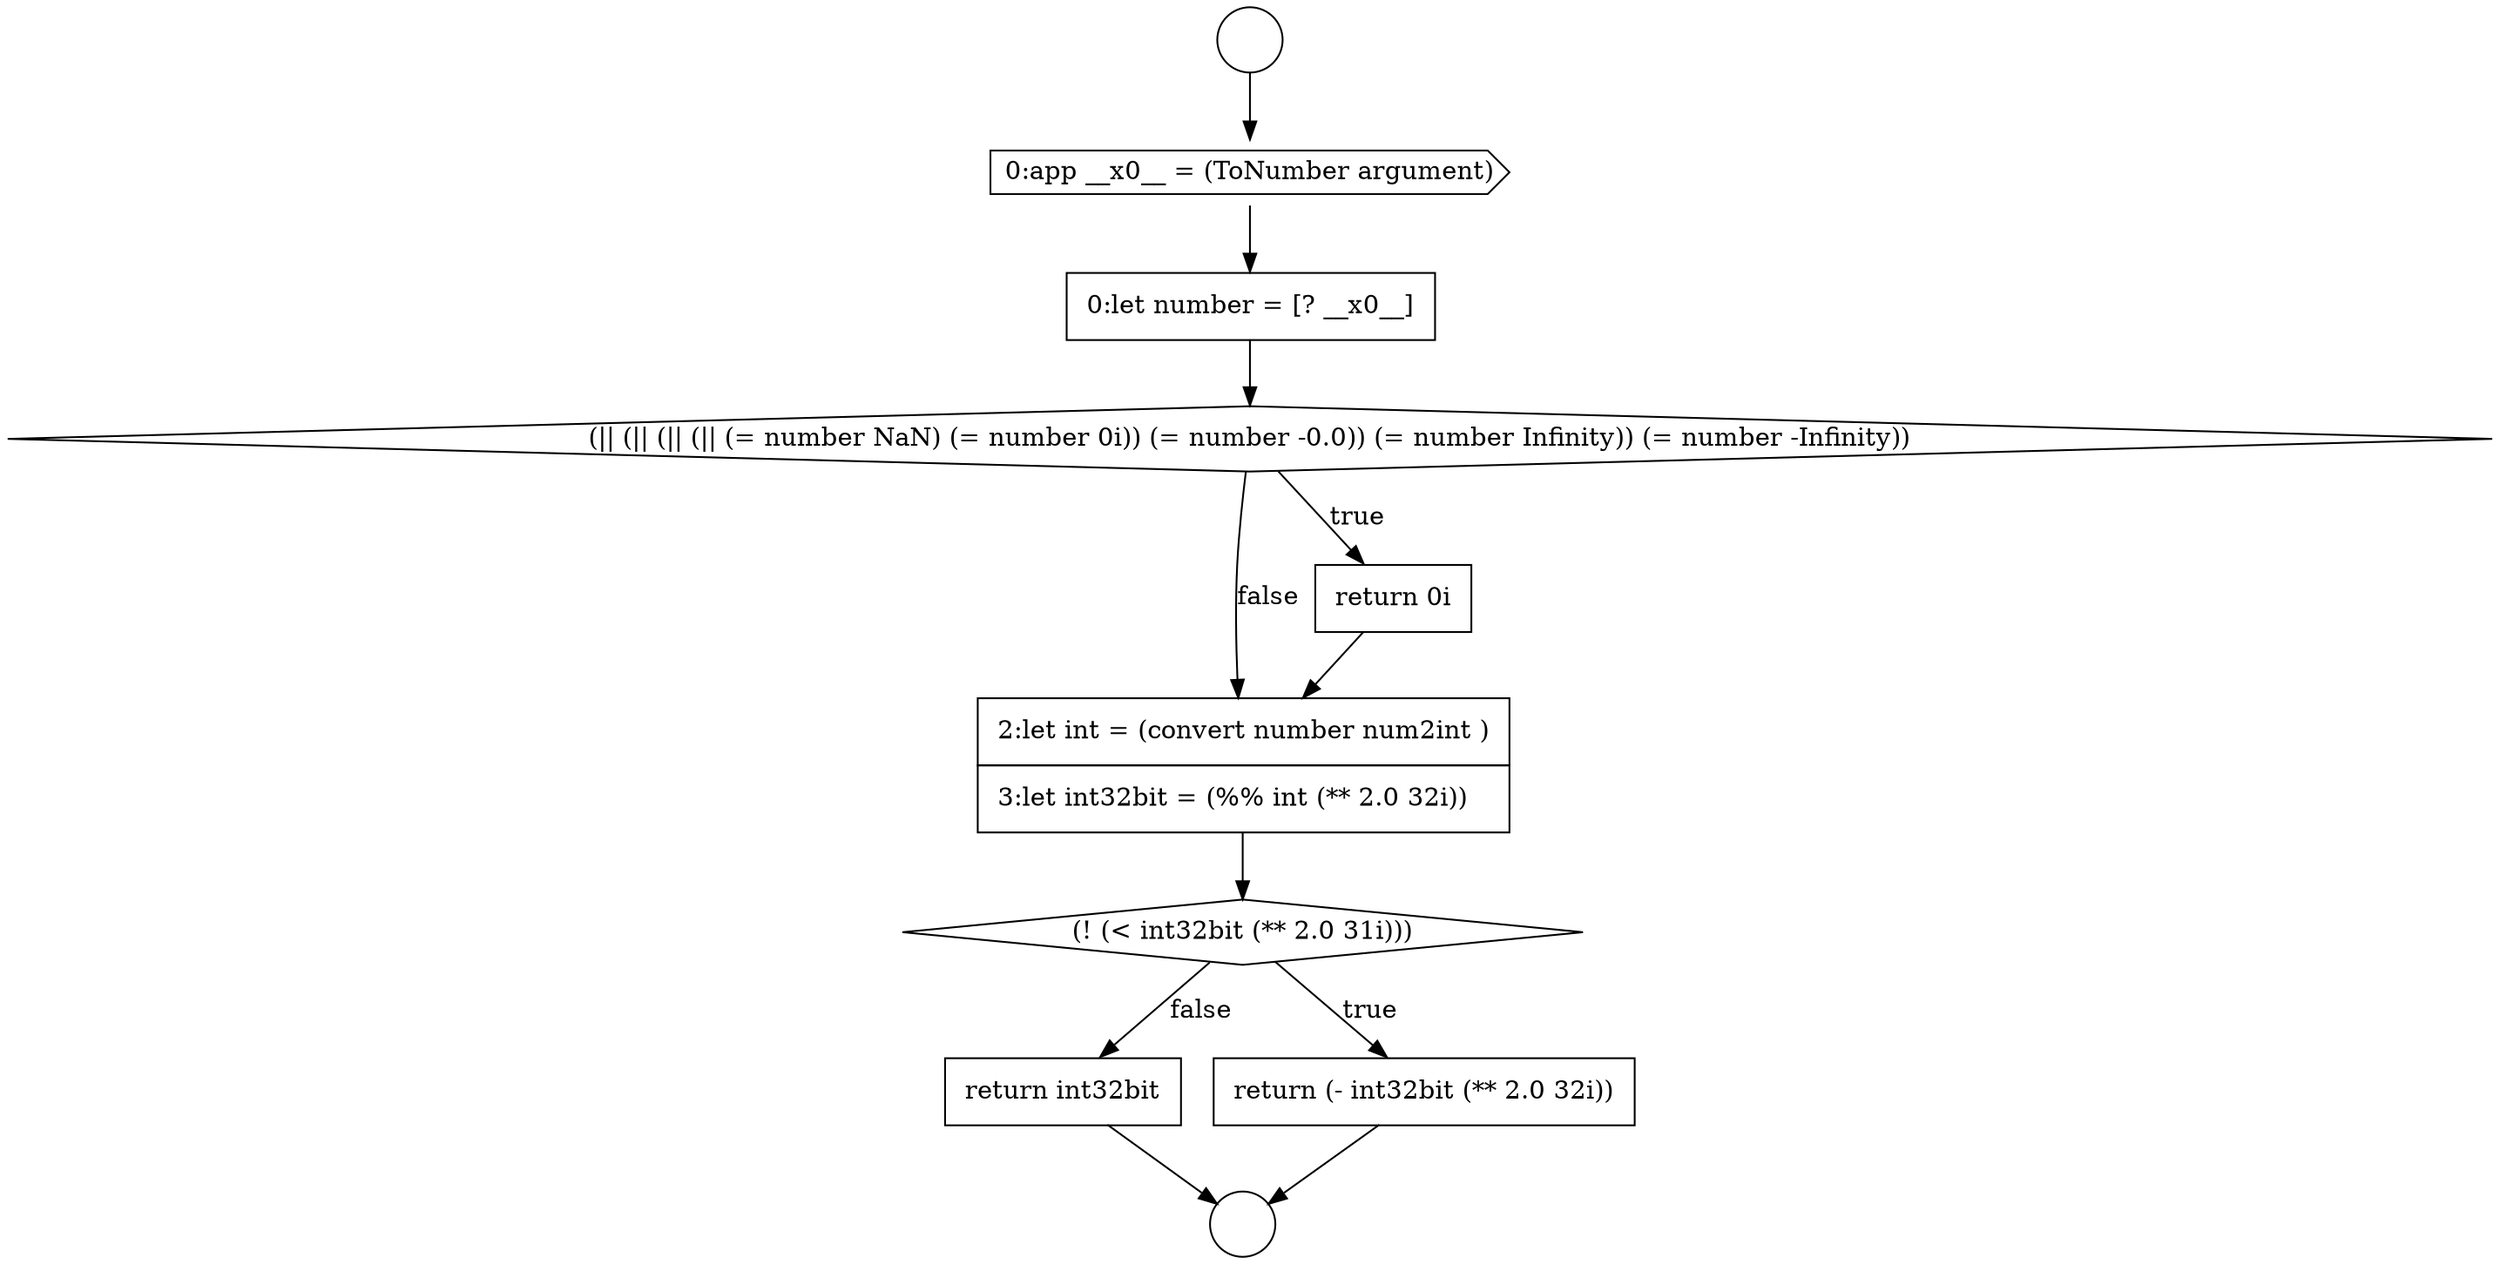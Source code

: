 digraph {
  node288 [shape=none, margin=0, label=<<font color="black">
    <table border="0" cellborder="1" cellspacing="0" cellpadding="10">
      <tr><td align="left">2:let int = (convert number num2int )</td></tr>
      <tr><td align="left">3:let int32bit = (%% int (** 2.0 32i))</td></tr>
    </table>
  </font>> color="black" fillcolor="white" style=filled]
  node285 [shape=none, margin=0, label=<<font color="black">
    <table border="0" cellborder="1" cellspacing="0" cellpadding="10">
      <tr><td align="left">0:let number = [? __x0__]</td></tr>
    </table>
  </font>> color="black" fillcolor="white" style=filled]
  node282 [shape=circle label=" " color="black" fillcolor="white" style=filled]
  node283 [shape=circle label=" " color="black" fillcolor="white" style=filled]
  node284 [shape=cds, label=<<font color="black">0:app __x0__ = (ToNumber argument)</font>> color="black" fillcolor="white" style=filled]
  node289 [shape=diamond, label=<<font color="black">(! (&lt; int32bit (** 2.0 31i)))</font>> color="black" fillcolor="white" style=filled]
  node286 [shape=diamond, label=<<font color="black">(|| (|| (|| (|| (= number NaN) (= number 0i)) (= number -0.0)) (= number Infinity)) (= number -Infinity))</font>> color="black" fillcolor="white" style=filled]
  node291 [shape=none, margin=0, label=<<font color="black">
    <table border="0" cellborder="1" cellspacing="0" cellpadding="10">
      <tr><td align="left">return int32bit</td></tr>
    </table>
  </font>> color="black" fillcolor="white" style=filled]
  node290 [shape=none, margin=0, label=<<font color="black">
    <table border="0" cellborder="1" cellspacing="0" cellpadding="10">
      <tr><td align="left">return (- int32bit (** 2.0 32i))</td></tr>
    </table>
  </font>> color="black" fillcolor="white" style=filled]
  node287 [shape=none, margin=0, label=<<font color="black">
    <table border="0" cellborder="1" cellspacing="0" cellpadding="10">
      <tr><td align="left">return 0i</td></tr>
    </table>
  </font>> color="black" fillcolor="white" style=filled]
  node287 -> node288 [ color="black"]
  node288 -> node289 [ color="black"]
  node290 -> node283 [ color="black"]
  node286 -> node287 [label=<<font color="black">true</font>> color="black"]
  node286 -> node288 [label=<<font color="black">false</font>> color="black"]
  node285 -> node286 [ color="black"]
  node282 -> node284 [ color="black"]
  node289 -> node290 [label=<<font color="black">true</font>> color="black"]
  node289 -> node291 [label=<<font color="black">false</font>> color="black"]
  node291 -> node283 [ color="black"]
  node284 -> node285 [ color="black"]
}
